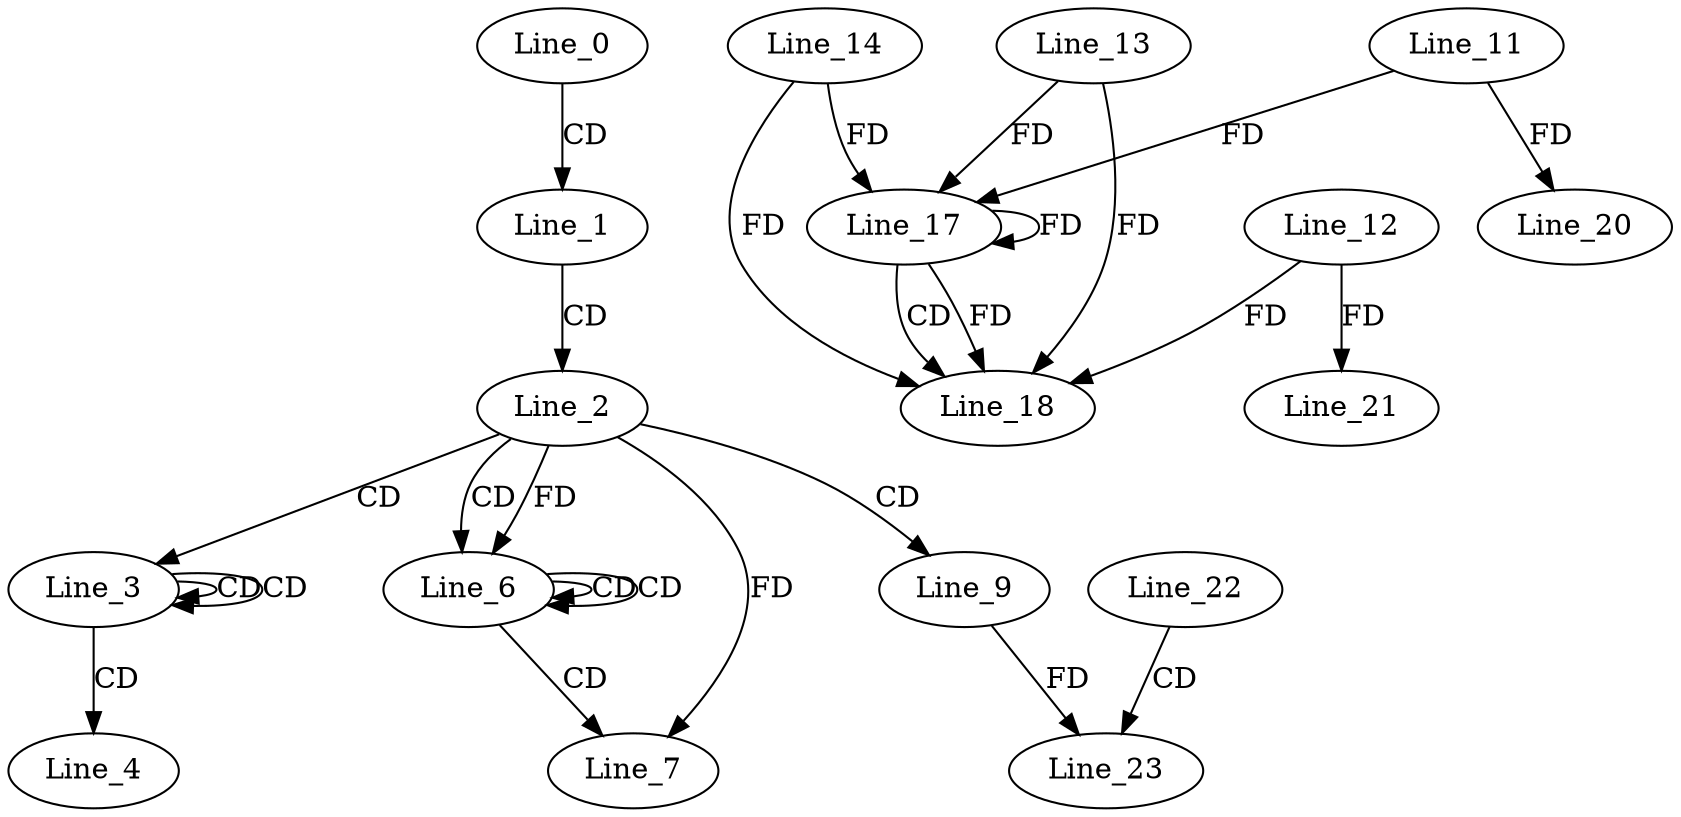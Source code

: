 digraph G {
  Line_0;
  Line_1;
  Line_2;
  Line_3;
  Line_3;
  Line_3;
  Line_4;
  Line_6;
  Line_6;
  Line_6;
  Line_7;
  Line_9;
  Line_17;
  Line_14;
  Line_17;
  Line_11;
  Line_13;
  Line_17;
  Line_18;
  Line_12;
  Line_20;
  Line_21;
  Line_22;
  Line_23;
  Line_0 -> Line_1 [ label="CD" ];
  Line_1 -> Line_2 [ label="CD" ];
  Line_2 -> Line_3 [ label="CD" ];
  Line_3 -> Line_3 [ label="CD" ];
  Line_3 -> Line_3 [ label="CD" ];
  Line_3 -> Line_4 [ label="CD" ];
  Line_2 -> Line_6 [ label="CD" ];
  Line_6 -> Line_6 [ label="CD" ];
  Line_6 -> Line_6 [ label="CD" ];
  Line_2 -> Line_6 [ label="FD" ];
  Line_6 -> Line_7 [ label="CD" ];
  Line_2 -> Line_7 [ label="FD" ];
  Line_2 -> Line_9 [ label="CD" ];
  Line_17 -> Line_17 [ label="FD" ];
  Line_14 -> Line_17 [ label="FD" ];
  Line_11 -> Line_17 [ label="FD" ];
  Line_13 -> Line_17 [ label="FD" ];
  Line_17 -> Line_18 [ label="CD" ];
  Line_12 -> Line_18 [ label="FD" ];
  Line_13 -> Line_18 [ label="FD" ];
  Line_17 -> Line_18 [ label="FD" ];
  Line_14 -> Line_18 [ label="FD" ];
  Line_11 -> Line_20 [ label="FD" ];
  Line_12 -> Line_21 [ label="FD" ];
  Line_22 -> Line_23 [ label="CD" ];
  Line_9 -> Line_23 [ label="FD" ];
}
